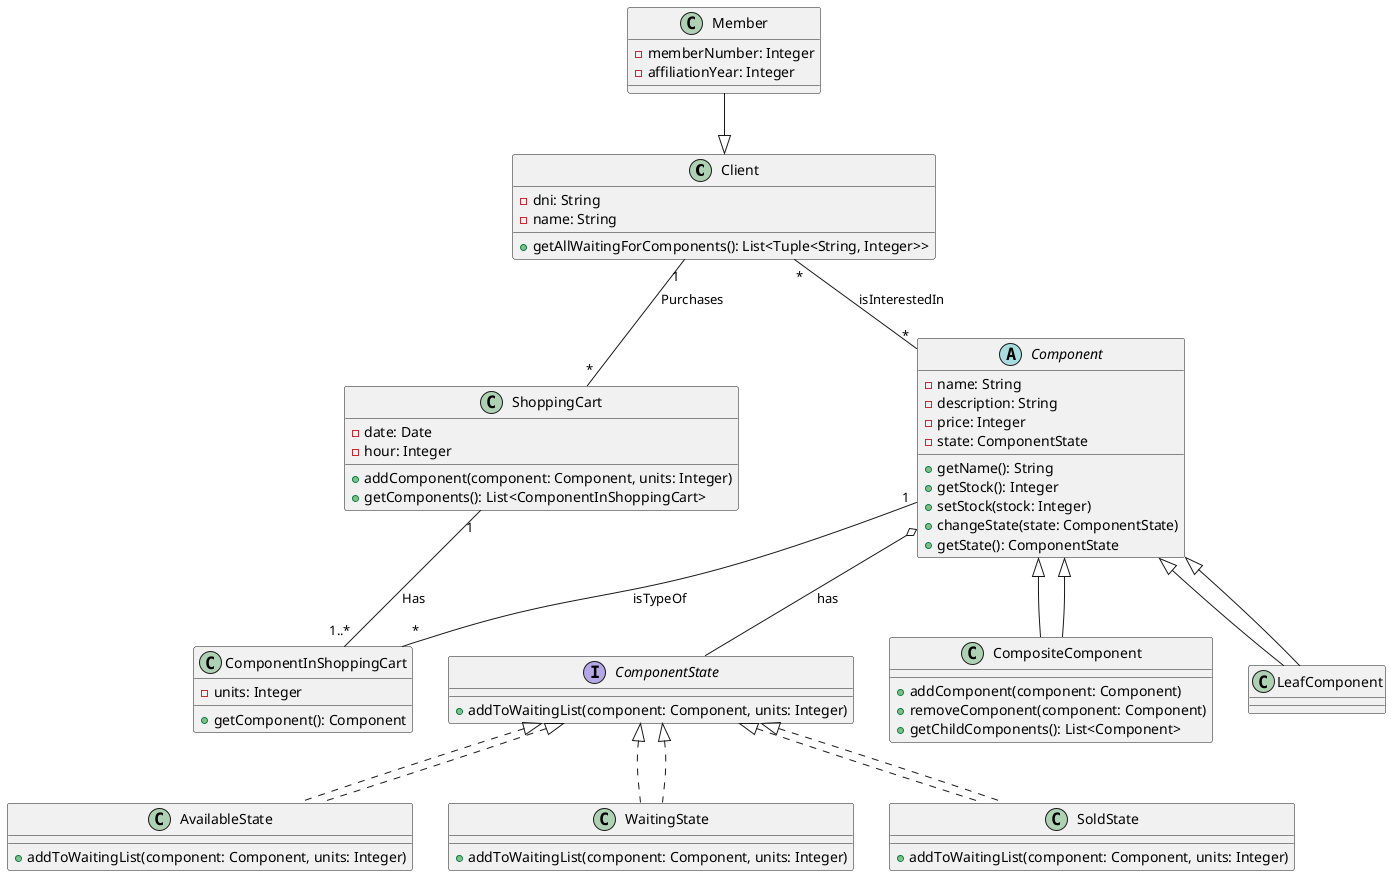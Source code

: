 @startuml
class Client {
  - dni: String
  - name: String
  + getAllWaitingForComponents(): List<Tuple<String, Integer>>
}

class Member {
  - memberNumber: Integer
  - affiliationYear: Integer
}

class ShoppingCart {
  - date: Date
  - hour: Integer
  + addComponent(component: Component, units: Integer)
  + getComponents(): List<ComponentInShoppingCart>
}

class ComponentInShoppingCart {
  - units: Integer
  + getComponent(): Component
}

abstract class Component {
  - name: String
  - description: String
  - price: Integer
  - state: ComponentState
  + getName(): String
  + getStock(): Integer
  + setStock(stock: Integer)
  + changeState(state: ComponentState)
  + getState(): ComponentState
}

interface ComponentState {
  + addToWaitingList(component: Component, units: Integer)
}

class AvailableState implements ComponentState {
  + addToWaitingList(component: Component, units: Integer)
}

class WaitingState implements ComponentState {
  + addToWaitingList(component: Component, units: Integer)
}

class SoldState implements ComponentState {
  + addToWaitingList(component: Component, units: Integer)
}

class CompositeComponent extends Component {
  + addComponent(component: Component)
  + removeComponent(component: Component)
  + getChildComponents(): List<Component>
}

class LeafComponent extends Component {
}

Client "1" -- "*" ShoppingCart: Purchases
Client "*" -- "*" Component: isInterestedIn
ShoppingCart "1" -- "1..*" ComponentInShoppingCart : Has
Member --|> Client
Component "1"--"*"  ComponentInShoppingCart : isTypeOf
Component <|-- CompositeComponent
Component <|-- LeafComponent
Component o-- ComponentState : has
ComponentState <|.. AvailableState
ComponentState <|.. WaitingState
ComponentState <|.. SoldState
@enduml

